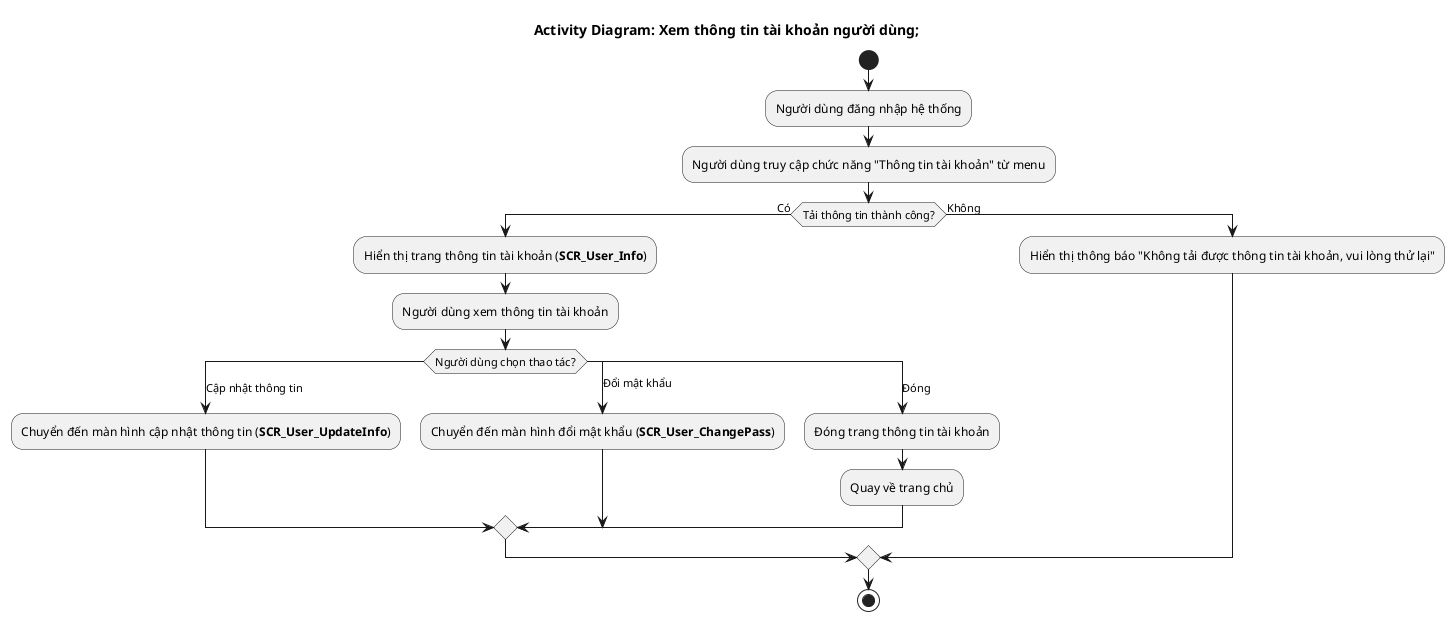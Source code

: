 @startuml AD_User_Info
!pragma layout smetana
title Activity Diagram: Xem thông tin tài khoản người dùng;
start
:Người dùng đăng nhập hệ thống;
:Người dùng truy cập chức năng "Thông tin tài khoản" từ menu;
if (Tải thông tin thành công?) then (Có)
  :Hiển thị trang thông tin tài khoản (**SCR_User_Info**);
  :Người dùng xem thông tin tài khoản;
  switch (Người dùng chọn thao tác?)
  case (Cập nhật thông tin)
    :Chuyển đến màn hình cập nhật thông tin (**SCR_User_UpdateInfo**);
  case (Đổi mật khẩu)
    :Chuyển đến màn hình đổi mật khẩu (**SCR_User_ChangePass**);
  case (Đóng)
    :Đóng trang thông tin tài khoản;
    :Quay về trang chủ;
  endswitch
else (Không)
  :Hiển thị thông báo "Không tải được thông tin tài khoản, vui lòng thử lại";
endif
stop
@enduml
